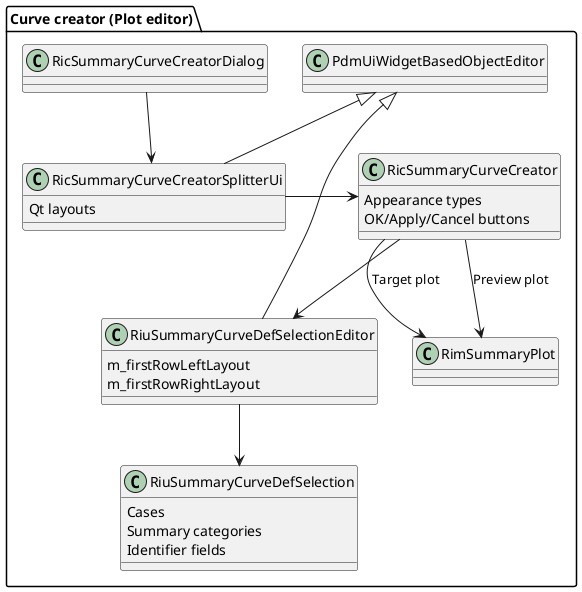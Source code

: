 @startuml

package "Curve creator (Plot editor)" {

'
' Class definitions
'
class RicSummaryCurveCreatorSplitterUi {
    Qt layouts
}

class RicSummaryCurveCreator {
    Appearance types
    OK/Apply/Cancel buttons
}

class RiuSummaryCurveDefSelectionEditor {
    m_firstRowLeftLayout
    m_firstRowRightLayout
}

class RiuSummaryCurveDefSelection {
    Cases
    Summary categories
    Identifier fields
}

'
' Class Hierarchy
'
PdmUiWidgetBasedObjectEditor <|-- RicSummaryCurveCreatorSplitterUi
PdmUiWidgetBasedObjectEditor <|-- RiuSummaryCurveDefSelectionEditor

'
' Class references
'
RicSummaryCurveCreatorDialog --> RicSummaryCurveCreatorSplitterUi

RicSummaryCurveCreatorSplitterUi ->RicSummaryCurveCreator

RicSummaryCurveCreator --> RiuSummaryCurveDefSelectionEditor

RicSummaryCurveCreator --> RimSummaryPlot : Target plot
RicSummaryCurveCreator --> RimSummaryPlot : Preview plot

RiuSummaryCurveDefSelectionEditor --> RiuSummaryCurveDefSelection

}

@enduml
